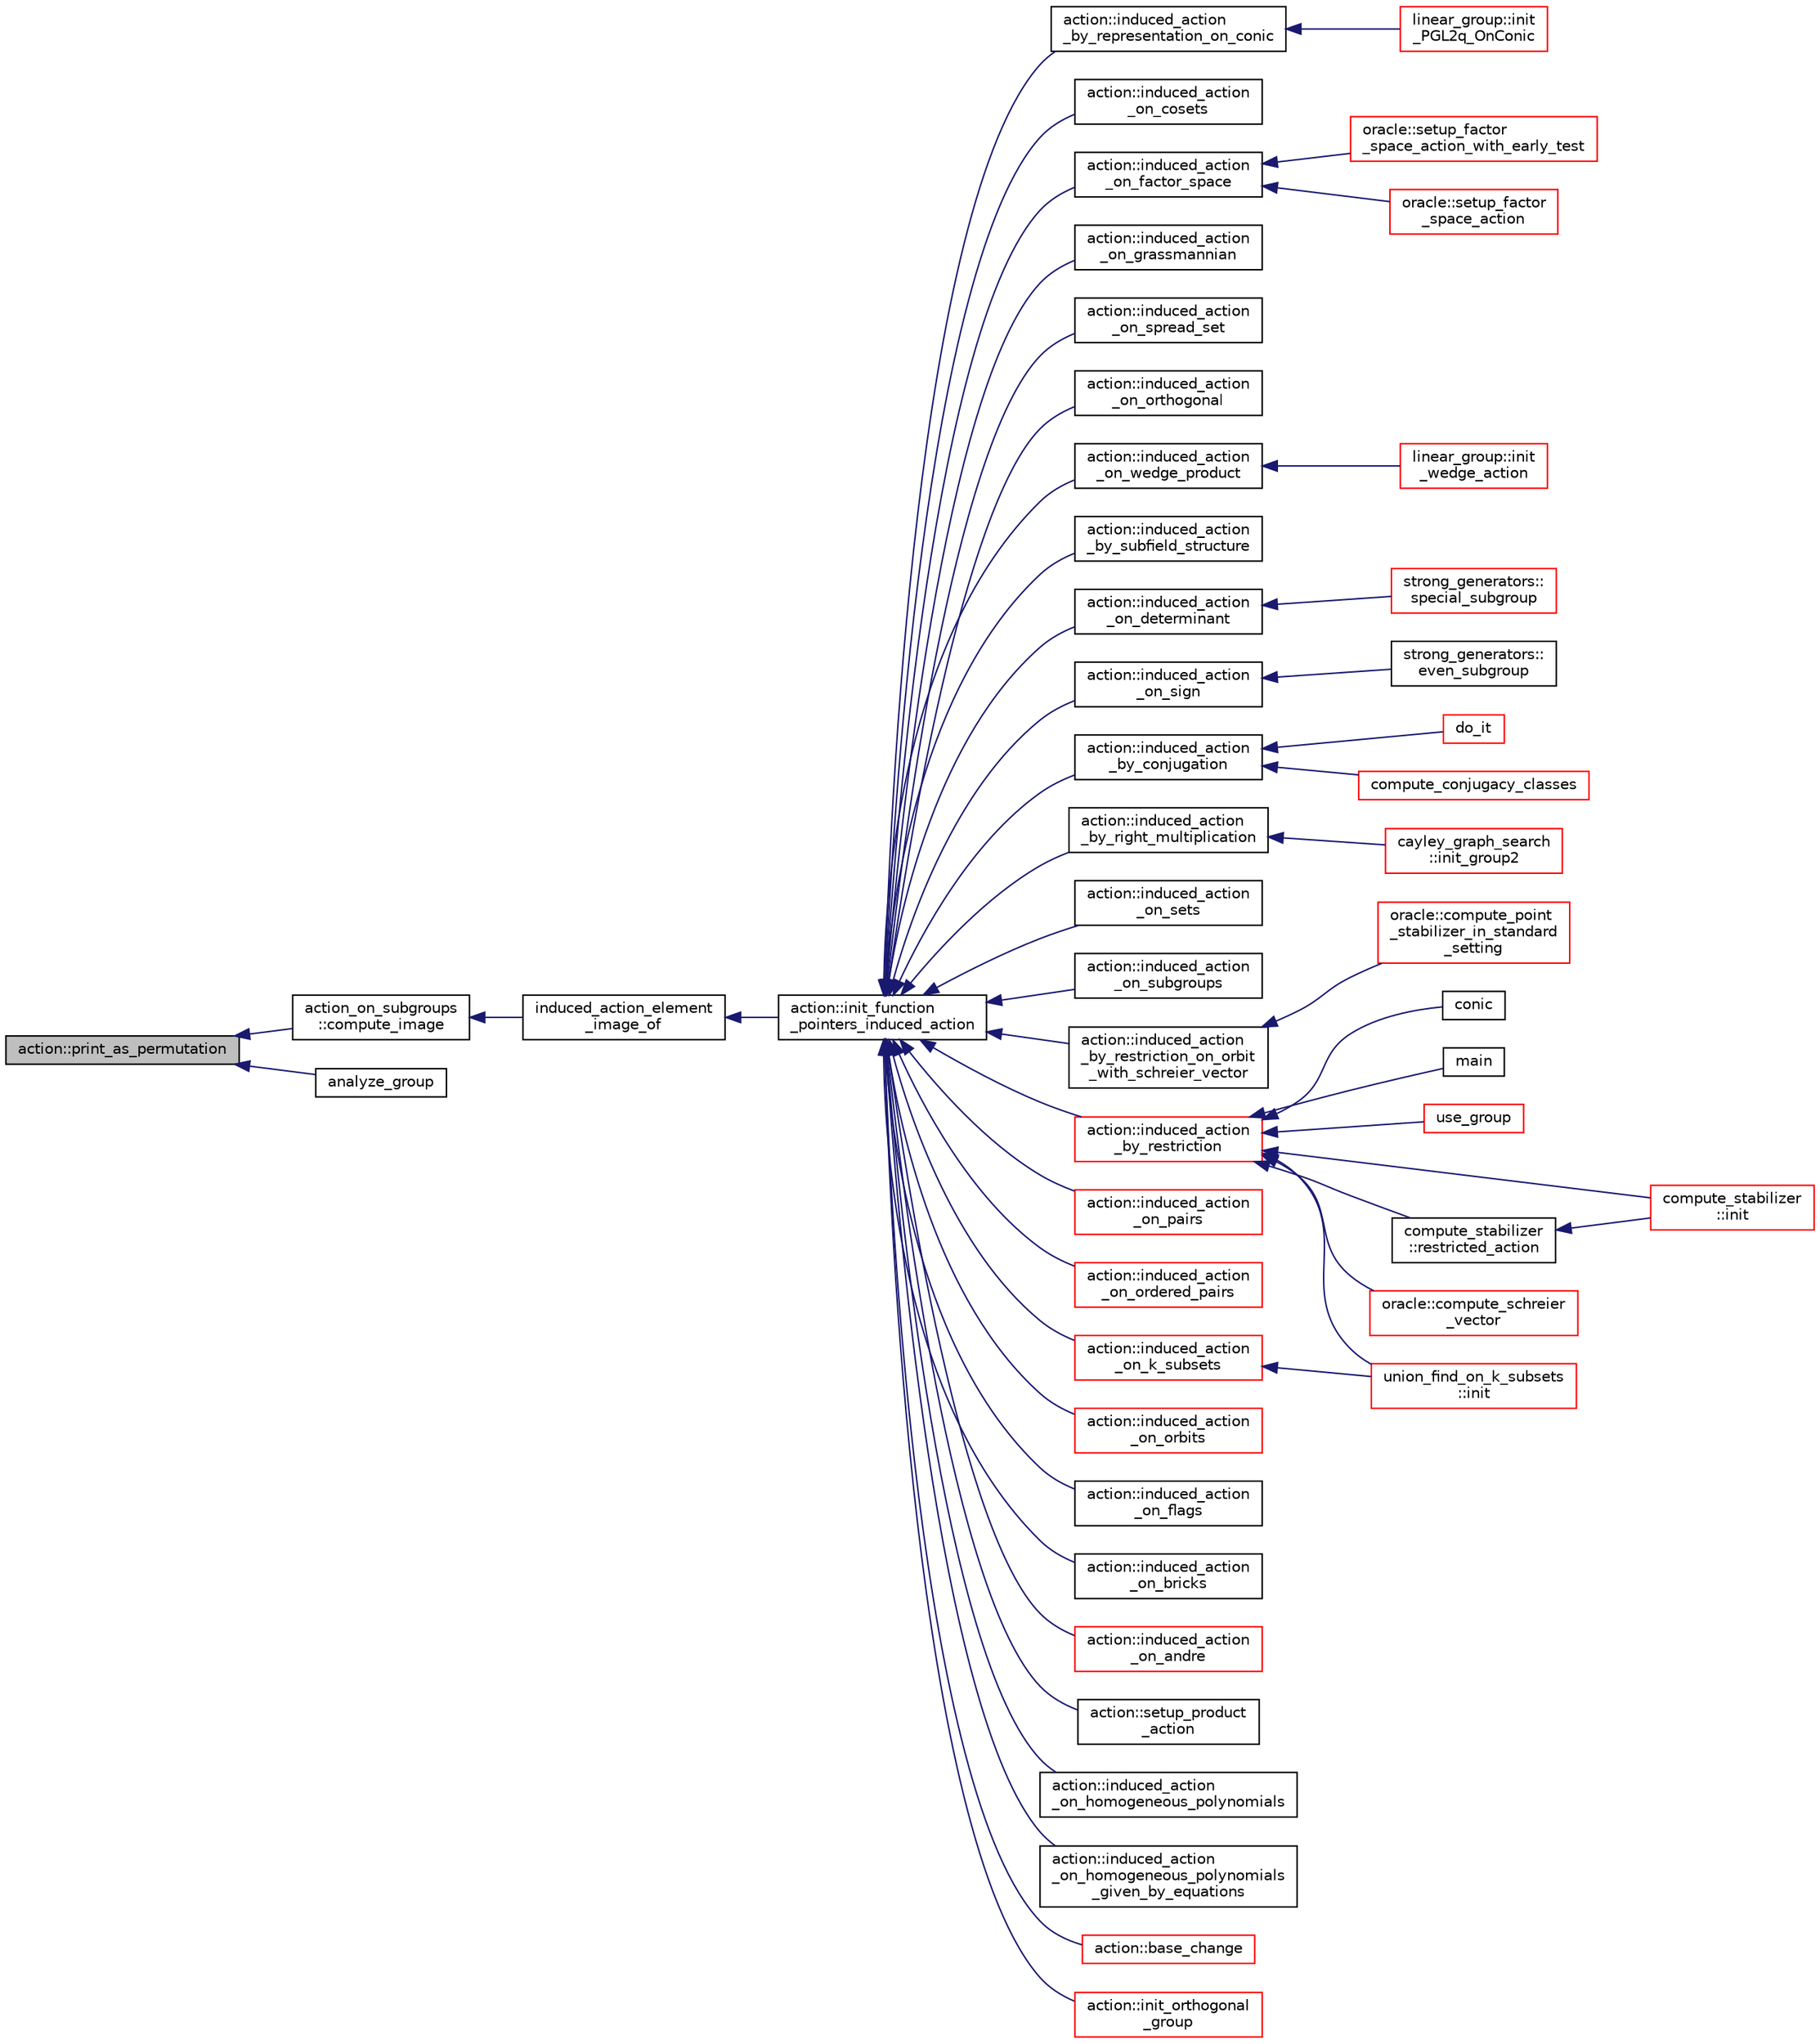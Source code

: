 digraph "action::print_as_permutation"
{
  edge [fontname="Helvetica",fontsize="10",labelfontname="Helvetica",labelfontsize="10"];
  node [fontname="Helvetica",fontsize="10",shape=record];
  rankdir="LR";
  Node32741 [label="action::print_as_permutation",height=0.2,width=0.4,color="black", fillcolor="grey75", style="filled", fontcolor="black"];
  Node32741 -> Node32742 [dir="back",color="midnightblue",fontsize="10",style="solid",fontname="Helvetica"];
  Node32742 [label="action_on_subgroups\l::compute_image",height=0.2,width=0.4,color="black", fillcolor="white", style="filled",URL="$d6/da4/classaction__on__subgroups.html#a8d225ed63ea7287aecc5171cb2a49092"];
  Node32742 -> Node32743 [dir="back",color="midnightblue",fontsize="10",style="solid",fontname="Helvetica"];
  Node32743 [label="induced_action_element\l_image_of",height=0.2,width=0.4,color="black", fillcolor="white", style="filled",URL="$d3/d27/interface_8_c.html#a821850d6c3988dd122de0489cd36f0f0"];
  Node32743 -> Node32744 [dir="back",color="midnightblue",fontsize="10",style="solid",fontname="Helvetica"];
  Node32744 [label="action::init_function\l_pointers_induced_action",height=0.2,width=0.4,color="black", fillcolor="white", style="filled",URL="$d2/d86/classaction.html#a3b9287d084b24f7a3b9532a7589c58de"];
  Node32744 -> Node32745 [dir="back",color="midnightblue",fontsize="10",style="solid",fontname="Helvetica"];
  Node32745 [label="action::induced_action\l_by_representation_on_conic",height=0.2,width=0.4,color="black", fillcolor="white", style="filled",URL="$d2/d86/classaction.html#a228538e3f07bc186db8eb5da8b90f617"];
  Node32745 -> Node32746 [dir="back",color="midnightblue",fontsize="10",style="solid",fontname="Helvetica"];
  Node32746 [label="linear_group::init\l_PGL2q_OnConic",height=0.2,width=0.4,color="red", fillcolor="white", style="filled",URL="$df/d5a/classlinear__group.html#a84c4d6e1849da4c6f8f096a1af2a8270"];
  Node32744 -> Node32753 [dir="back",color="midnightblue",fontsize="10",style="solid",fontname="Helvetica"];
  Node32753 [label="action::induced_action\l_on_cosets",height=0.2,width=0.4,color="black", fillcolor="white", style="filled",URL="$d2/d86/classaction.html#acbdff5ffed42af6a01f07dffb2787237"];
  Node32744 -> Node32754 [dir="back",color="midnightblue",fontsize="10",style="solid",fontname="Helvetica"];
  Node32754 [label="action::induced_action\l_on_factor_space",height=0.2,width=0.4,color="black", fillcolor="white", style="filled",URL="$d2/d86/classaction.html#af501ff2aa74fb6049bee5c01cd8b909b"];
  Node32754 -> Node32755 [dir="back",color="midnightblue",fontsize="10",style="solid",fontname="Helvetica"];
  Node32755 [label="oracle::setup_factor\l_space_action_with_early_test",height=0.2,width=0.4,color="red", fillcolor="white", style="filled",URL="$d7/da7/classoracle.html#a7c26a85886666829e9727df91d2f01ad"];
  Node32754 -> Node32835 [dir="back",color="midnightblue",fontsize="10",style="solid",fontname="Helvetica"];
  Node32835 [label="oracle::setup_factor\l_space_action",height=0.2,width=0.4,color="red", fillcolor="white", style="filled",URL="$d7/da7/classoracle.html#a181e076f112ba1f32f5fb4e8abebdb18"];
  Node32744 -> Node32836 [dir="back",color="midnightblue",fontsize="10",style="solid",fontname="Helvetica"];
  Node32836 [label="action::induced_action\l_on_grassmannian",height=0.2,width=0.4,color="black", fillcolor="white", style="filled",URL="$d2/d86/classaction.html#a295b730ecc0b0bf30f714094fef956ea"];
  Node32744 -> Node32837 [dir="back",color="midnightblue",fontsize="10",style="solid",fontname="Helvetica"];
  Node32837 [label="action::induced_action\l_on_spread_set",height=0.2,width=0.4,color="black", fillcolor="white", style="filled",URL="$d2/d86/classaction.html#a7c5839c650592f083dc850d81ed05a5b"];
  Node32744 -> Node32838 [dir="back",color="midnightblue",fontsize="10",style="solid",fontname="Helvetica"];
  Node32838 [label="action::induced_action\l_on_orthogonal",height=0.2,width=0.4,color="black", fillcolor="white", style="filled",URL="$d2/d86/classaction.html#a4f191cee643a81d7f18a4d729084e945"];
  Node32744 -> Node32839 [dir="back",color="midnightblue",fontsize="10",style="solid",fontname="Helvetica"];
  Node32839 [label="action::induced_action\l_on_wedge_product",height=0.2,width=0.4,color="black", fillcolor="white", style="filled",URL="$d2/d86/classaction.html#af13a5da25b8e8597ab695edff222fb6a"];
  Node32839 -> Node32840 [dir="back",color="midnightblue",fontsize="10",style="solid",fontname="Helvetica"];
  Node32840 [label="linear_group::init\l_wedge_action",height=0.2,width=0.4,color="red", fillcolor="white", style="filled",URL="$df/d5a/classlinear__group.html#a16a8a2a5fdc535f2263210ca7943119e"];
  Node32744 -> Node32841 [dir="back",color="midnightblue",fontsize="10",style="solid",fontname="Helvetica"];
  Node32841 [label="action::induced_action\l_by_subfield_structure",height=0.2,width=0.4,color="black", fillcolor="white", style="filled",URL="$d2/d86/classaction.html#add42951bdab176ceed6cc4af05dfa948"];
  Node32744 -> Node32842 [dir="back",color="midnightblue",fontsize="10",style="solid",fontname="Helvetica"];
  Node32842 [label="action::induced_action\l_on_determinant",height=0.2,width=0.4,color="black", fillcolor="white", style="filled",URL="$d2/d86/classaction.html#aa6b9d3c2ded2cae185ee31f2200ad0b5"];
  Node32842 -> Node32843 [dir="back",color="midnightblue",fontsize="10",style="solid",fontname="Helvetica"];
  Node32843 [label="strong_generators::\lspecial_subgroup",height=0.2,width=0.4,color="red", fillcolor="white", style="filled",URL="$dc/d09/classstrong__generators.html#a78e9e4d012bb440194e2874c40ca9e29"];
  Node32744 -> Node32845 [dir="back",color="midnightblue",fontsize="10",style="solid",fontname="Helvetica"];
  Node32845 [label="action::induced_action\l_on_sign",height=0.2,width=0.4,color="black", fillcolor="white", style="filled",URL="$d2/d86/classaction.html#ab17b07971b94eae7c5efa21b33f643f1"];
  Node32845 -> Node32846 [dir="back",color="midnightblue",fontsize="10",style="solid",fontname="Helvetica"];
  Node32846 [label="strong_generators::\leven_subgroup",height=0.2,width=0.4,color="black", fillcolor="white", style="filled",URL="$dc/d09/classstrong__generators.html#a8c1a171968f012ec245b0487a6af66e0"];
  Node32744 -> Node32847 [dir="back",color="midnightblue",fontsize="10",style="solid",fontname="Helvetica"];
  Node32847 [label="action::induced_action\l_by_conjugation",height=0.2,width=0.4,color="black", fillcolor="white", style="filled",URL="$d2/d86/classaction.html#a45fb7703c6acac791acdcde339d21cc2"];
  Node32847 -> Node32848 [dir="back",color="midnightblue",fontsize="10",style="solid",fontname="Helvetica"];
  Node32848 [label="do_it",height=0.2,width=0.4,color="red", fillcolor="white", style="filled",URL="$da/da3/burnside_8_c.html#a6a1ed4d46bdb13e56112f47f0565c25b"];
  Node32847 -> Node32850 [dir="back",color="midnightblue",fontsize="10",style="solid",fontname="Helvetica"];
  Node32850 [label="compute_conjugacy_classes",height=0.2,width=0.4,color="red", fillcolor="white", style="filled",URL="$dc/dd4/group__actions_8h.html#a3a3f311d8e19e481707b3e54dbb35066"];
  Node32744 -> Node32855 [dir="back",color="midnightblue",fontsize="10",style="solid",fontname="Helvetica"];
  Node32855 [label="action::induced_action\l_by_right_multiplication",height=0.2,width=0.4,color="black", fillcolor="white", style="filled",URL="$d2/d86/classaction.html#aafa2818d9d98046507e2754938be0c04"];
  Node32855 -> Node32856 [dir="back",color="midnightblue",fontsize="10",style="solid",fontname="Helvetica"];
  Node32856 [label="cayley_graph_search\l::init_group2",height=0.2,width=0.4,color="red", fillcolor="white", style="filled",URL="$de/dae/classcayley__graph__search.html#ac765646a4795740d7ac0a9407bf35f32"];
  Node32744 -> Node32858 [dir="back",color="midnightblue",fontsize="10",style="solid",fontname="Helvetica"];
  Node32858 [label="action::induced_action\l_on_sets",height=0.2,width=0.4,color="black", fillcolor="white", style="filled",URL="$d2/d86/classaction.html#a09639acee6b88644c103b17050cc32f1"];
  Node32744 -> Node32859 [dir="back",color="midnightblue",fontsize="10",style="solid",fontname="Helvetica"];
  Node32859 [label="action::induced_action\l_on_subgroups",height=0.2,width=0.4,color="black", fillcolor="white", style="filled",URL="$d2/d86/classaction.html#ad0de7ea45a2a73c1b8e0f52ee3ce4610"];
  Node32744 -> Node32860 [dir="back",color="midnightblue",fontsize="10",style="solid",fontname="Helvetica"];
  Node32860 [label="action::induced_action\l_by_restriction_on_orbit\l_with_schreier_vector",height=0.2,width=0.4,color="black", fillcolor="white", style="filled",URL="$d2/d86/classaction.html#ad3ddab72625d9bebe7ac8eaef488cf4c"];
  Node32860 -> Node32861 [dir="back",color="midnightblue",fontsize="10",style="solid",fontname="Helvetica"];
  Node32861 [label="oracle::compute_point\l_stabilizer_in_standard\l_setting",height=0.2,width=0.4,color="red", fillcolor="white", style="filled",URL="$d7/da7/classoracle.html#afa7b2b71cd2ccbb807a740d6e1085982"];
  Node32744 -> Node32862 [dir="back",color="midnightblue",fontsize="10",style="solid",fontname="Helvetica"];
  Node32862 [label="action::induced_action\l_by_restriction",height=0.2,width=0.4,color="red", fillcolor="white", style="filled",URL="$d2/d86/classaction.html#a37c21f74a97c921d882a308370c06357"];
  Node32862 -> Node32766 [dir="back",color="midnightblue",fontsize="10",style="solid",fontname="Helvetica"];
  Node32766 [label="conic",height=0.2,width=0.4,color="black", fillcolor="white", style="filled",URL="$d4/de8/conic_8_c.html#a96def9474b981a9d5831a9b48d85d652"];
  Node32862 -> Node32863 [dir="back",color="midnightblue",fontsize="10",style="solid",fontname="Helvetica"];
  Node32863 [label="main",height=0.2,width=0.4,color="black", fillcolor="white", style="filled",URL="$d5/d0d/apps_2projective__space_2polar_8_c.html#a217dbf8b442f20279ea00b898af96f52"];
  Node32862 -> Node32793 [dir="back",color="midnightblue",fontsize="10",style="solid",fontname="Helvetica"];
  Node32793 [label="use_group",height=0.2,width=0.4,color="red", fillcolor="white", style="filled",URL="$d9/d9f/all__cliques_8_c.html#aba62531e97173264c39afe2c7857af31"];
  Node32862 -> Node32864 [dir="back",color="midnightblue",fontsize="10",style="solid",fontname="Helvetica"];
  Node32864 [label="union_find_on_k_subsets\l::init",height=0.2,width=0.4,color="red", fillcolor="white", style="filled",URL="$d3/d1b/classunion__find__on__k__subsets.html#aad0de310a8e8df1ff78ee2eaf3ec1e54"];
  Node32862 -> Node32866 [dir="back",color="midnightblue",fontsize="10",style="solid",fontname="Helvetica"];
  Node32866 [label="compute_stabilizer\l::init",height=0.2,width=0.4,color="red", fillcolor="white", style="filled",URL="$d8/d30/classcompute__stabilizer.html#a36a1729430f317a65559220a8206a7d7"];
  Node32862 -> Node32871 [dir="back",color="midnightblue",fontsize="10",style="solid",fontname="Helvetica"];
  Node32871 [label="compute_stabilizer\l::restricted_action",height=0.2,width=0.4,color="black", fillcolor="white", style="filled",URL="$d8/d30/classcompute__stabilizer.html#a895df470da0ac14f812c3c4b6f2280b9"];
  Node32871 -> Node32866 [dir="back",color="midnightblue",fontsize="10",style="solid",fontname="Helvetica"];
  Node32862 -> Node32872 [dir="back",color="midnightblue",fontsize="10",style="solid",fontname="Helvetica"];
  Node32872 [label="oracle::compute_schreier\l_vector",height=0.2,width=0.4,color="red", fillcolor="white", style="filled",URL="$d7/da7/classoracle.html#a1ba7d398b51ed70f89b5ea54adb7b089"];
  Node32744 -> Node32902 [dir="back",color="midnightblue",fontsize="10",style="solid",fontname="Helvetica"];
  Node32902 [label="action::induced_action\l_on_pairs",height=0.2,width=0.4,color="red", fillcolor="white", style="filled",URL="$d2/d86/classaction.html#a4b01c7b3cc749218e9dbd84b9fed90b3"];
  Node32744 -> Node32904 [dir="back",color="midnightblue",fontsize="10",style="solid",fontname="Helvetica"];
  Node32904 [label="action::induced_action\l_on_ordered_pairs",height=0.2,width=0.4,color="red", fillcolor="white", style="filled",URL="$d2/d86/classaction.html#ad290e0cc115881e0b9ddab7f7071975e"];
  Node32744 -> Node32905 [dir="back",color="midnightblue",fontsize="10",style="solid",fontname="Helvetica"];
  Node32905 [label="action::induced_action\l_on_k_subsets",height=0.2,width=0.4,color="red", fillcolor="white", style="filled",URL="$d2/d86/classaction.html#a2eb6058853cffc4c099099e07ecbe612"];
  Node32905 -> Node32864 [dir="back",color="midnightblue",fontsize="10",style="solid",fontname="Helvetica"];
  Node32744 -> Node32907 [dir="back",color="midnightblue",fontsize="10",style="solid",fontname="Helvetica"];
  Node32907 [label="action::induced_action\l_on_orbits",height=0.2,width=0.4,color="red", fillcolor="white", style="filled",URL="$d2/d86/classaction.html#a875913e4919877fe3dcae039ce44d7d8"];
  Node32744 -> Node32911 [dir="back",color="midnightblue",fontsize="10",style="solid",fontname="Helvetica"];
  Node32911 [label="action::induced_action\l_on_flags",height=0.2,width=0.4,color="black", fillcolor="white", style="filled",URL="$d2/d86/classaction.html#afb1ac2fda2a79462e38c133330982341"];
  Node32744 -> Node32912 [dir="back",color="midnightblue",fontsize="10",style="solid",fontname="Helvetica"];
  Node32912 [label="action::induced_action\l_on_bricks",height=0.2,width=0.4,color="black", fillcolor="white", style="filled",URL="$d2/d86/classaction.html#a71c71472fda2eefb125cd852d5feb306"];
  Node32744 -> Node32913 [dir="back",color="midnightblue",fontsize="10",style="solid",fontname="Helvetica"];
  Node32913 [label="action::induced_action\l_on_andre",height=0.2,width=0.4,color="red", fillcolor="white", style="filled",URL="$d2/d86/classaction.html#a917efe5d7ae49b86dbf397540939fea4"];
  Node32744 -> Node32915 [dir="back",color="midnightblue",fontsize="10",style="solid",fontname="Helvetica"];
  Node32915 [label="action::setup_product\l_action",height=0.2,width=0.4,color="black", fillcolor="white", style="filled",URL="$d2/d86/classaction.html#a35c717fb546189c007a89bb7b133e2f6"];
  Node32744 -> Node32916 [dir="back",color="midnightblue",fontsize="10",style="solid",fontname="Helvetica"];
  Node32916 [label="action::induced_action\l_on_homogeneous_polynomials",height=0.2,width=0.4,color="black", fillcolor="white", style="filled",URL="$d2/d86/classaction.html#acafe8fb1e63926ce35338a292b621f8a"];
  Node32744 -> Node32917 [dir="back",color="midnightblue",fontsize="10",style="solid",fontname="Helvetica"];
  Node32917 [label="action::induced_action\l_on_homogeneous_polynomials\l_given_by_equations",height=0.2,width=0.4,color="black", fillcolor="white", style="filled",URL="$d2/d86/classaction.html#a8f8df8dabfaa711297c20d44a2c1946a"];
  Node32744 -> Node32918 [dir="back",color="midnightblue",fontsize="10",style="solid",fontname="Helvetica"];
  Node32918 [label="action::base_change",height=0.2,width=0.4,color="red", fillcolor="white", style="filled",URL="$d2/d86/classaction.html#a1cab1a81da804692affaf9b7060c90f6"];
  Node32744 -> Node32946 [dir="back",color="midnightblue",fontsize="10",style="solid",fontname="Helvetica"];
  Node32946 [label="action::init_orthogonal\l_group",height=0.2,width=0.4,color="red", fillcolor="white", style="filled",URL="$d2/d86/classaction.html#a2cfe124956ed67d8b7a927bb44847cc2"];
  Node32741 -> Node32954 [dir="back",color="midnightblue",fontsize="10",style="solid",fontname="Helvetica"];
  Node32954 [label="analyze_group",height=0.2,width=0.4,color="black", fillcolor="white", style="filled",URL="$d0/d76/tl__algebra__and__number__theory_8h.html#acc445ef9d19e7fe78fbe1a057328958e"];
}
